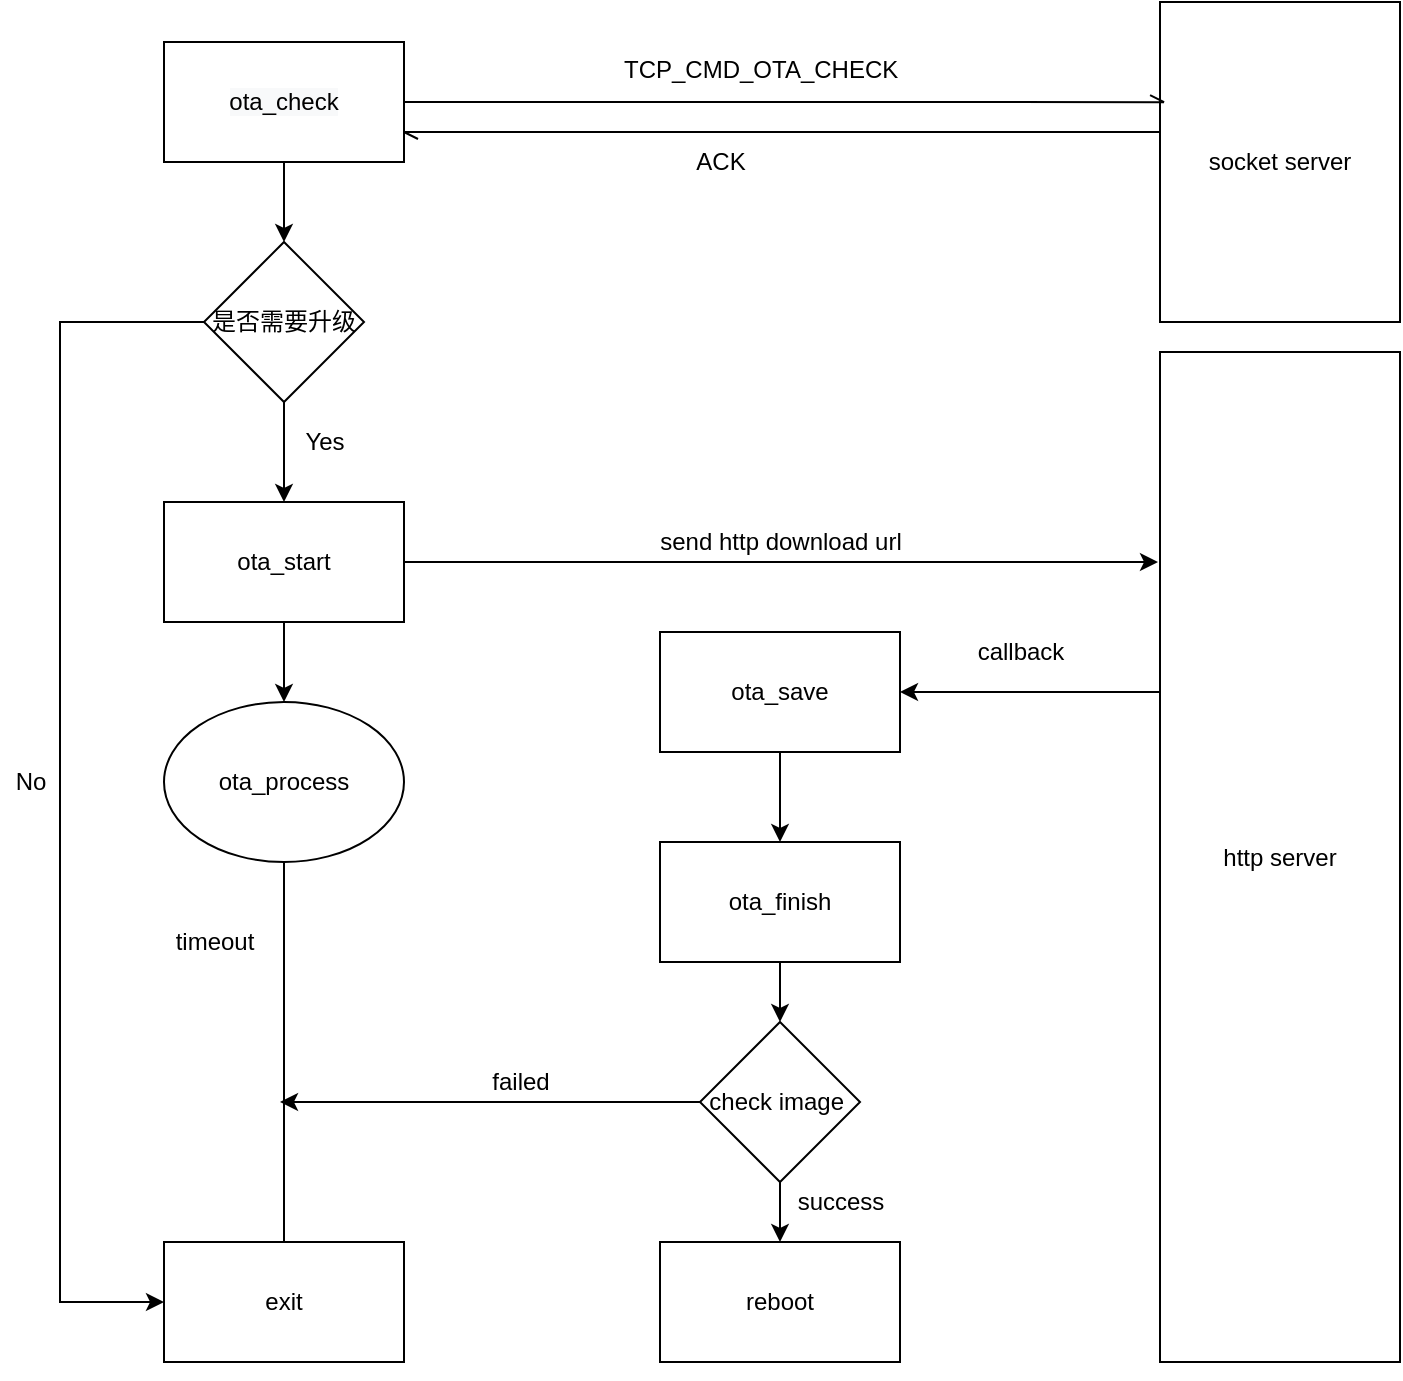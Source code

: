 <mxfile version="14.5.0" type="github">
  <diagram id="8lvCTjOtdvusVil_oy-N" name="Page-1">
    <mxGraphModel dx="1422" dy="734" grid="1" gridSize="10" guides="1" tooltips="1" connect="1" arrows="1" fold="1" page="1" pageScale="1" pageWidth="850" pageHeight="1100" math="0" shadow="0">
      <root>
        <mxCell id="0" />
        <mxCell id="1" parent="0" />
        <mxCell id="HF_NMyCPugI4MslvpjpV-14" style="edgeStyle=orthogonalEdgeStyle;rounded=0;orthogonalLoop=1;jettySize=auto;html=1;entryX=0;entryY=0.5;entryDx=0;entryDy=0;fontFamily=Helvetica;exitX=0;exitY=0.5;exitDx=0;exitDy=0;" parent="1" source="iPkUcIiX0NmyolPeF7yT-16" target="iPkUcIiX0NmyolPeF7yT-1" edge="1">
          <mxGeometry relative="1" as="geometry">
            <mxPoint x="102" y="140" as="sourcePoint" />
            <mxPoint x="90" y="150" as="targetPoint" />
            <Array as="points">
              <mxPoint x="50" y="240" />
              <mxPoint x="50" y="730" />
            </Array>
          </mxGeometry>
        </mxCell>
        <mxCell id="iPkUcIiX0NmyolPeF7yT-15" style="edgeStyle=orthogonalEdgeStyle;rounded=0;orthogonalLoop=1;jettySize=auto;html=1;entryX=1;entryY=0.75;entryDx=0;entryDy=0;endArrow=openAsync;endFill=0;" edge="1" parent="1" source="HF_NMyCPugI4MslvpjpV-7" target="iPkUcIiX0NmyolPeF7yT-12">
          <mxGeometry relative="1" as="geometry">
            <Array as="points">
              <mxPoint x="510" y="145" />
              <mxPoint x="510" y="145" />
            </Array>
          </mxGeometry>
        </mxCell>
        <mxCell id="HF_NMyCPugI4MslvpjpV-7" value="socket server" style="rounded=0;whiteSpace=wrap;html=1;fontFamily=Helvetica;" parent="1" vertex="1">
          <mxGeometry x="600" y="80" width="120" height="160" as="geometry" />
        </mxCell>
        <mxCell id="HF_NMyCPugI4MslvpjpV-27" style="edgeStyle=none;rounded=0;orthogonalLoop=1;jettySize=auto;html=1;entryX=0.5;entryY=1;entryDx=0;entryDy=0;fontFamily=Helvetica;" parent="1" source="HF_NMyCPugI4MslvpjpV-10" target="iPkUcIiX0NmyolPeF7yT-1" edge="1">
          <mxGeometry relative="1" as="geometry">
            <mxPoint x="18" y="192" as="targetPoint" />
          </mxGeometry>
        </mxCell>
        <mxCell id="HF_NMyCPugI4MslvpjpV-10" value="ota_process" style="ellipse;whiteSpace=wrap;html=1;fontFamily=Helvetica;" parent="1" vertex="1">
          <mxGeometry x="102" y="430" width="120" height="80" as="geometry" />
        </mxCell>
        <mxCell id="HF_NMyCPugI4MslvpjpV-17" value="TCP_CMD_OTA_CHECK" style="text;whiteSpace=wrap;html=1;fontFamily=Helvetica;" parent="1" vertex="1">
          <mxGeometry x="330" y="100" width="160" height="30" as="geometry" />
        </mxCell>
        <mxCell id="iPkUcIiX0NmyolPeF7yT-38" style="edgeStyle=orthogonalEdgeStyle;rounded=0;orthogonalLoop=1;jettySize=auto;html=1;entryX=1;entryY=0.5;entryDx=0;entryDy=0;endArrow=classic;endFill=1;" edge="1" parent="1" source="HF_NMyCPugI4MslvpjpV-21" target="HF_NMyCPugI4MslvpjpV-31">
          <mxGeometry relative="1" as="geometry">
            <Array as="points">
              <mxPoint x="570" y="425" />
              <mxPoint x="570" y="425" />
            </Array>
          </mxGeometry>
        </mxCell>
        <mxCell id="HF_NMyCPugI4MslvpjpV-21" value="http server" style="rounded=0;whiteSpace=wrap;html=1;fontFamily=Helvetica;" parent="1" vertex="1">
          <mxGeometry x="600" y="255" width="120" height="505" as="geometry" />
        </mxCell>
        <mxCell id="HF_NMyCPugI4MslvpjpV-26" value="callback" style="text;html=1;align=center;verticalAlign=middle;resizable=0;points=[];autosize=1;fontFamily=Helvetica;" parent="1" vertex="1">
          <mxGeometry x="500" y="395" width="60" height="20" as="geometry" />
        </mxCell>
        <mxCell id="HF_NMyCPugI4MslvpjpV-28" value="timeout" style="text;html=1;align=center;verticalAlign=middle;resizable=0;points=[];autosize=1;fontFamily=Helvetica;" parent="1" vertex="1">
          <mxGeometry x="102" y="540" width="50" height="20" as="geometry" />
        </mxCell>
        <mxCell id="iPkUcIiX0NmyolPeF7yT-21" style="edgeStyle=orthogonalEdgeStyle;rounded=0;orthogonalLoop=1;jettySize=auto;html=1;entryX=0.5;entryY=0;entryDx=0;entryDy=0;endArrow=classic;endFill=1;" edge="1" parent="1" source="HF_NMyCPugI4MslvpjpV-30" target="HF_NMyCPugI4MslvpjpV-10">
          <mxGeometry relative="1" as="geometry" />
        </mxCell>
        <mxCell id="iPkUcIiX0NmyolPeF7yT-39" style="edgeStyle=orthogonalEdgeStyle;rounded=0;orthogonalLoop=1;jettySize=auto;html=1;endArrow=classic;endFill=1;" edge="1" parent="1" source="HF_NMyCPugI4MslvpjpV-30">
          <mxGeometry relative="1" as="geometry">
            <mxPoint x="599" y="360" as="targetPoint" />
          </mxGeometry>
        </mxCell>
        <mxCell id="HF_NMyCPugI4MslvpjpV-30" value="ota_start" style="rounded=0;whiteSpace=wrap;html=1;fontFamily=Helvetica;" parent="1" vertex="1">
          <mxGeometry x="102" y="330" width="120" height="60" as="geometry" />
        </mxCell>
        <mxCell id="iPkUcIiX0NmyolPeF7yT-23" style="edgeStyle=orthogonalEdgeStyle;rounded=0;orthogonalLoop=1;jettySize=auto;html=1;entryX=0.5;entryY=0;entryDx=0;entryDy=0;endArrow=classic;endFill=1;" edge="1" parent="1" source="HF_NMyCPugI4MslvpjpV-31" target="iPkUcIiX0NmyolPeF7yT-22">
          <mxGeometry relative="1" as="geometry" />
        </mxCell>
        <mxCell id="HF_NMyCPugI4MslvpjpV-31" value="ota_save" style="rounded=0;whiteSpace=wrap;html=1;fontFamily=Helvetica;" parent="1" vertex="1">
          <mxGeometry x="350" y="395" width="120" height="60" as="geometry" />
        </mxCell>
        <mxCell id="HF_NMyCPugI4MslvpjpV-38" value="send http download url" style="text;html=1;align=center;verticalAlign=middle;resizable=0;points=[];autosize=1;fontFamily=Helvetica;" parent="1" vertex="1">
          <mxGeometry x="340" y="340" width="140" height="20" as="geometry" />
        </mxCell>
        <mxCell id="iPkUcIiX0NmyolPeF7yT-1" value="&lt;span&gt;exit&lt;/span&gt;" style="rounded=0;whiteSpace=wrap;html=1;" vertex="1" parent="1">
          <mxGeometry x="102" y="700" width="120" height="60" as="geometry" />
        </mxCell>
        <mxCell id="iPkUcIiX0NmyolPeF7yT-3" value="No" style="text;html=1;align=center;verticalAlign=middle;resizable=0;points=[];autosize=1;" vertex="1" parent="1">
          <mxGeometry x="20" y="460" width="30" height="20" as="geometry" />
        </mxCell>
        <mxCell id="iPkUcIiX0NmyolPeF7yT-9" value="ACK" style="text;html=1;align=center;verticalAlign=middle;resizable=0;points=[];autosize=1;" vertex="1" parent="1">
          <mxGeometry x="360" y="150" width="40" height="20" as="geometry" />
        </mxCell>
        <mxCell id="iPkUcIiX0NmyolPeF7yT-14" style="edgeStyle=orthogonalEdgeStyle;rounded=0;orthogonalLoop=1;jettySize=auto;html=1;entryX=0.017;entryY=0.313;entryDx=0;entryDy=0;entryPerimeter=0;endArrow=openAsync;endFill=0;" edge="1" parent="1" source="iPkUcIiX0NmyolPeF7yT-12" target="HF_NMyCPugI4MslvpjpV-7">
          <mxGeometry relative="1" as="geometry" />
        </mxCell>
        <mxCell id="iPkUcIiX0NmyolPeF7yT-17" style="edgeStyle=orthogonalEdgeStyle;rounded=0;orthogonalLoop=1;jettySize=auto;html=1;entryX=0.5;entryY=0;entryDx=0;entryDy=0;endArrow=classic;endFill=1;" edge="1" parent="1" source="iPkUcIiX0NmyolPeF7yT-12" target="iPkUcIiX0NmyolPeF7yT-16">
          <mxGeometry relative="1" as="geometry" />
        </mxCell>
        <mxCell id="iPkUcIiX0NmyolPeF7yT-12" value="&#xa;&#xa;&lt;span style=&quot;color: rgb(0, 0, 0); font-family: helvetica; font-size: 12px; font-style: normal; font-weight: 400; letter-spacing: normal; text-align: center; text-indent: 0px; text-transform: none; word-spacing: 0px; background-color: rgb(248, 249, 250); display: inline; float: none;&quot;&gt;ota_check&lt;/span&gt;&#xa;&#xa;" style="rounded=0;whiteSpace=wrap;html=1;" vertex="1" parent="1">
          <mxGeometry x="102" y="100" width="120" height="60" as="geometry" />
        </mxCell>
        <mxCell id="iPkUcIiX0NmyolPeF7yT-20" style="edgeStyle=orthogonalEdgeStyle;rounded=0;orthogonalLoop=1;jettySize=auto;html=1;entryX=0.5;entryY=0;entryDx=0;entryDy=0;endArrow=classic;endFill=1;" edge="1" parent="1" source="iPkUcIiX0NmyolPeF7yT-16" target="HF_NMyCPugI4MslvpjpV-30">
          <mxGeometry relative="1" as="geometry" />
        </mxCell>
        <mxCell id="iPkUcIiX0NmyolPeF7yT-16" value="是否需要升级" style="rhombus;whiteSpace=wrap;html=1;" vertex="1" parent="1">
          <mxGeometry x="122" y="200" width="80" height="80" as="geometry" />
        </mxCell>
        <mxCell id="iPkUcIiX0NmyolPeF7yT-19" value="Yes" style="text;html=1;align=center;verticalAlign=middle;resizable=0;points=[];autosize=1;" vertex="1" parent="1">
          <mxGeometry x="162" y="290" width="40" height="20" as="geometry" />
        </mxCell>
        <mxCell id="iPkUcIiX0NmyolPeF7yT-32" style="edgeStyle=orthogonalEdgeStyle;rounded=0;orthogonalLoop=1;jettySize=auto;html=1;endArrow=classic;endFill=1;" edge="1" parent="1" source="iPkUcIiX0NmyolPeF7yT-22" target="iPkUcIiX0NmyolPeF7yT-30">
          <mxGeometry relative="1" as="geometry" />
        </mxCell>
        <mxCell id="iPkUcIiX0NmyolPeF7yT-22" value="ota_finish" style="rounded=0;whiteSpace=wrap;html=1;" vertex="1" parent="1">
          <mxGeometry x="350" y="500" width="120" height="60" as="geometry" />
        </mxCell>
        <mxCell id="iPkUcIiX0NmyolPeF7yT-25" value="failed" style="text;html=1;align=center;verticalAlign=middle;resizable=0;points=[];autosize=1;" vertex="1" parent="1">
          <mxGeometry x="260" y="610" width="40" height="20" as="geometry" />
        </mxCell>
        <mxCell id="iPkUcIiX0NmyolPeF7yT-26" value="reboot" style="rounded=0;whiteSpace=wrap;html=1;" vertex="1" parent="1">
          <mxGeometry x="350" y="700" width="120" height="60" as="geometry" />
        </mxCell>
        <mxCell id="iPkUcIiX0NmyolPeF7yT-31" style="edgeStyle=orthogonalEdgeStyle;rounded=0;orthogonalLoop=1;jettySize=auto;html=1;endArrow=classic;endFill=1;" edge="1" parent="1" source="iPkUcIiX0NmyolPeF7yT-30" target="iPkUcIiX0NmyolPeF7yT-26">
          <mxGeometry relative="1" as="geometry" />
        </mxCell>
        <mxCell id="iPkUcIiX0NmyolPeF7yT-34" style="edgeStyle=orthogonalEdgeStyle;rounded=0;orthogonalLoop=1;jettySize=auto;html=1;endArrow=classic;endFill=1;" edge="1" parent="1" source="iPkUcIiX0NmyolPeF7yT-30">
          <mxGeometry relative="1" as="geometry">
            <mxPoint x="160" y="630" as="targetPoint" />
          </mxGeometry>
        </mxCell>
        <mxCell id="iPkUcIiX0NmyolPeF7yT-30" value="check image&amp;nbsp;" style="rhombus;whiteSpace=wrap;html=1;" vertex="1" parent="1">
          <mxGeometry x="370" y="590" width="80" height="80" as="geometry" />
        </mxCell>
        <mxCell id="iPkUcIiX0NmyolPeF7yT-33" value="success" style="text;html=1;align=center;verticalAlign=middle;resizable=0;points=[];autosize=1;" vertex="1" parent="1">
          <mxGeometry x="410" y="670" width="60" height="20" as="geometry" />
        </mxCell>
      </root>
    </mxGraphModel>
  </diagram>
</mxfile>
